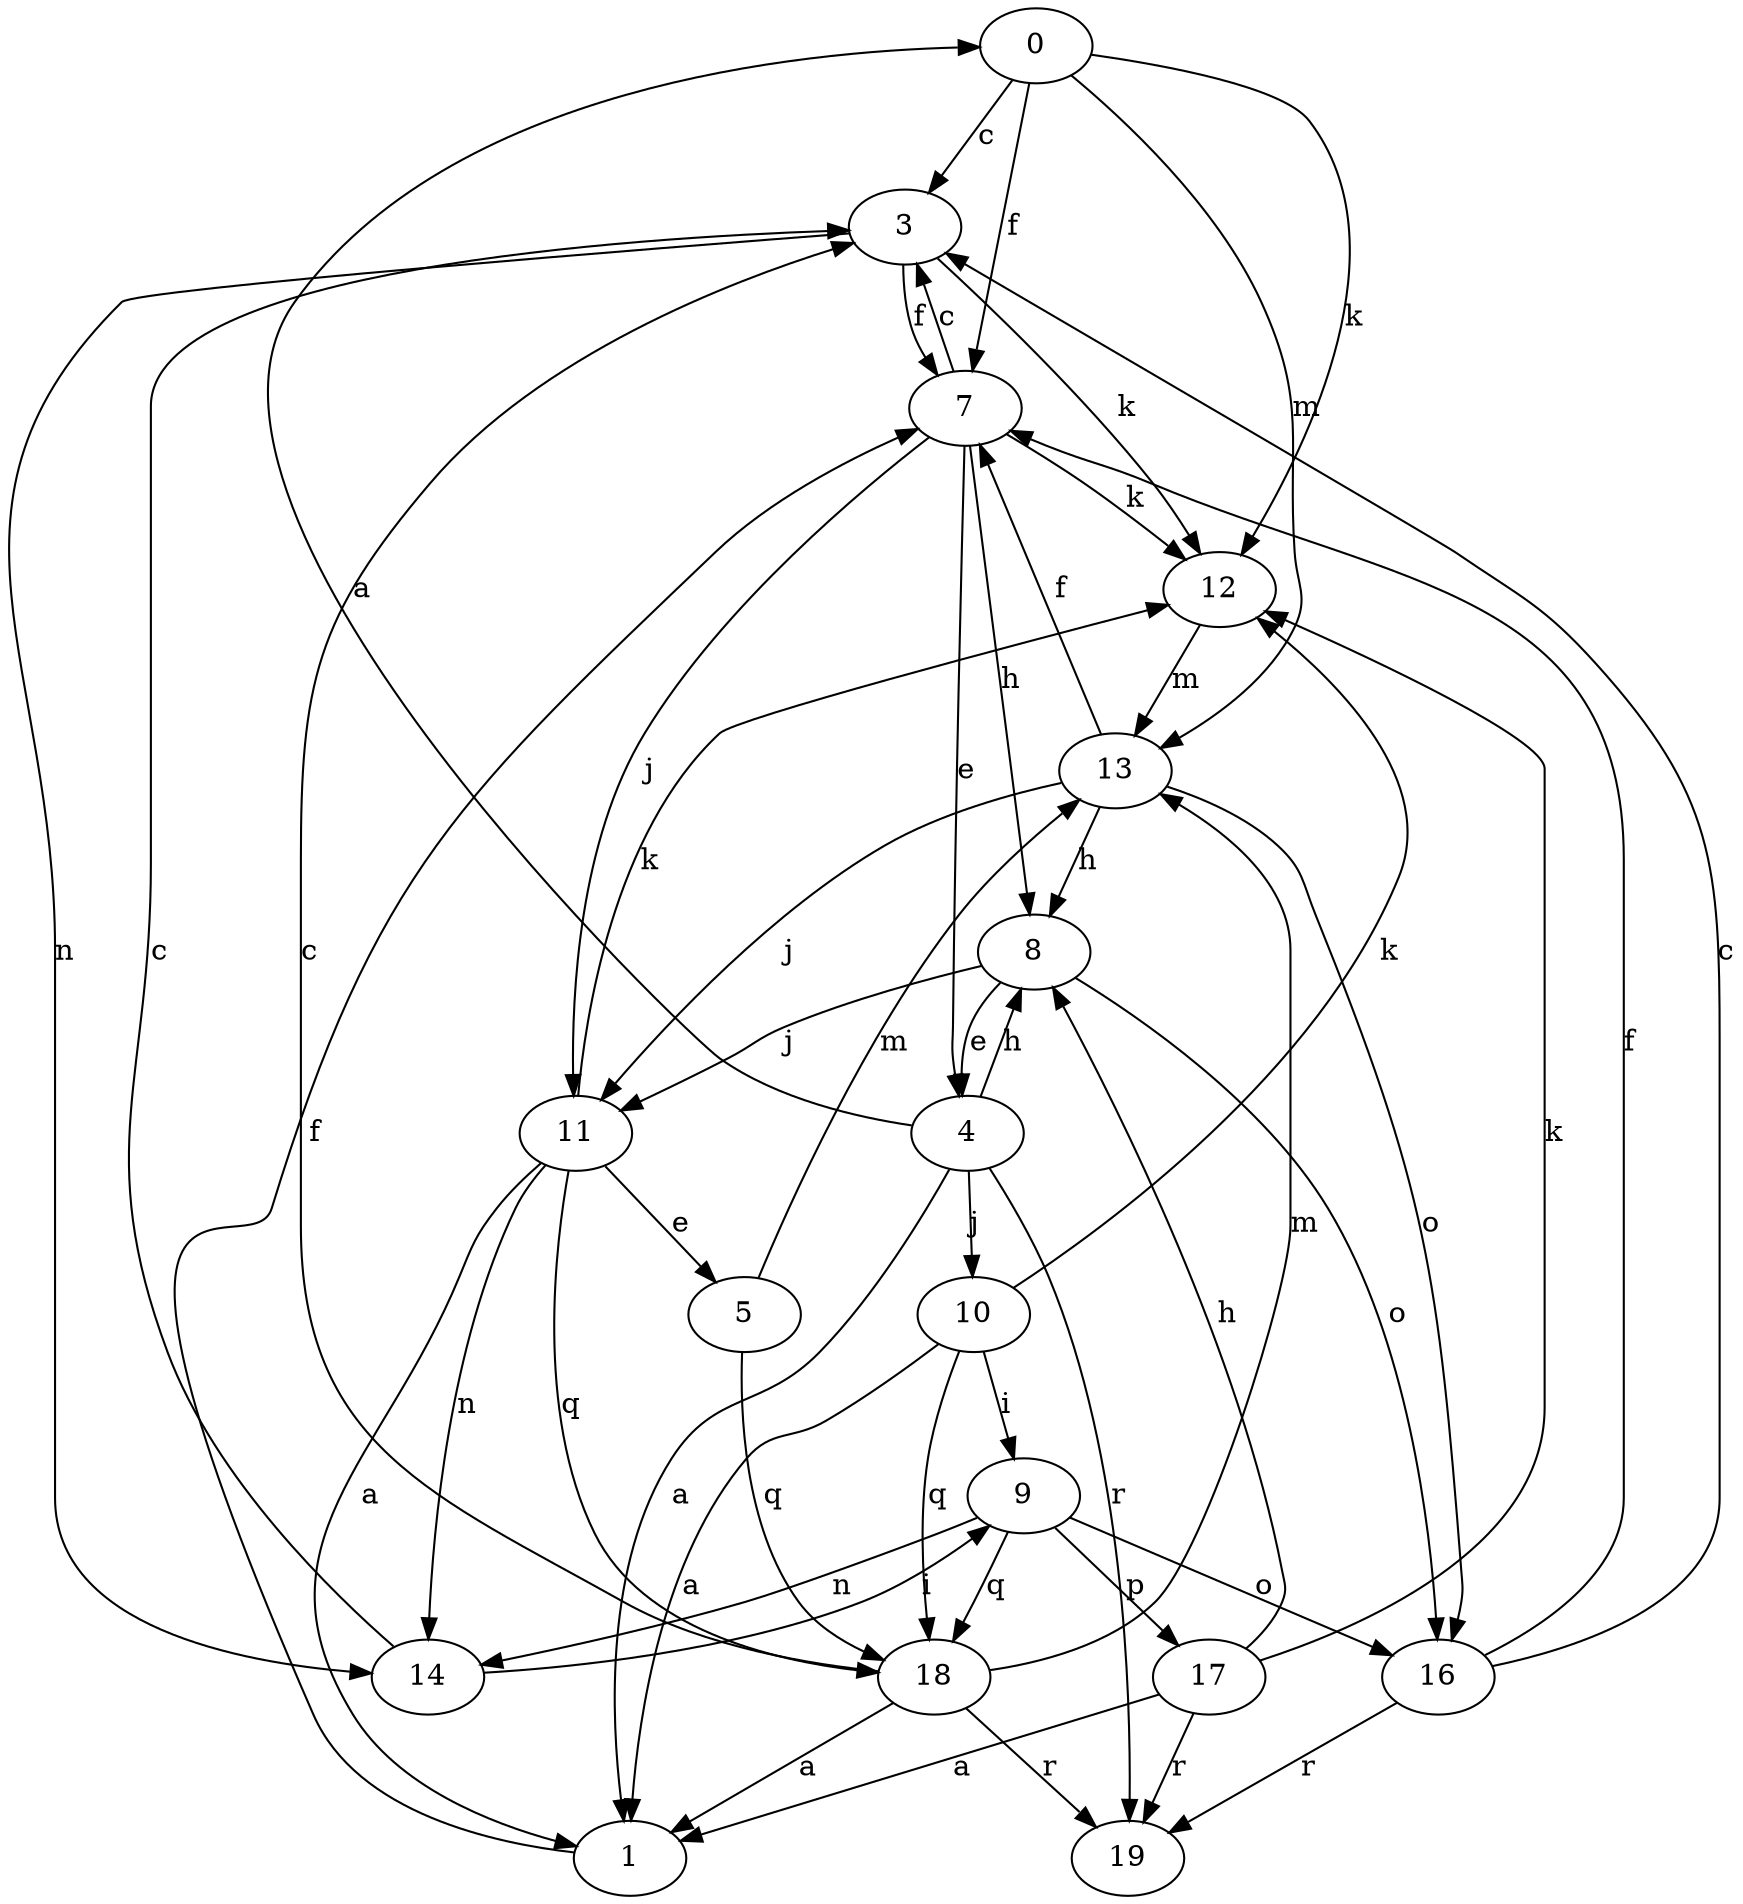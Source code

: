 strict digraph  {
0;
1;
3;
4;
5;
7;
8;
9;
10;
11;
12;
13;
14;
16;
17;
18;
19;
0 -> 3  [label=c];
0 -> 7  [label=f];
0 -> 12  [label=k];
0 -> 13  [label=m];
1 -> 7  [label=f];
3 -> 7  [label=f];
3 -> 12  [label=k];
3 -> 14  [label=n];
4 -> 0  [label=a];
4 -> 1  [label=a];
4 -> 8  [label=h];
4 -> 10  [label=j];
4 -> 19  [label=r];
5 -> 13  [label=m];
5 -> 18  [label=q];
7 -> 3  [label=c];
7 -> 4  [label=e];
7 -> 8  [label=h];
7 -> 11  [label=j];
7 -> 12  [label=k];
8 -> 4  [label=e];
8 -> 11  [label=j];
8 -> 16  [label=o];
9 -> 14  [label=n];
9 -> 16  [label=o];
9 -> 17  [label=p];
9 -> 18  [label=q];
10 -> 1  [label=a];
10 -> 9  [label=i];
10 -> 12  [label=k];
10 -> 18  [label=q];
11 -> 1  [label=a];
11 -> 5  [label=e];
11 -> 12  [label=k];
11 -> 14  [label=n];
11 -> 18  [label=q];
12 -> 13  [label=m];
13 -> 7  [label=f];
13 -> 8  [label=h];
13 -> 11  [label=j];
13 -> 16  [label=o];
14 -> 3  [label=c];
14 -> 9  [label=i];
16 -> 3  [label=c];
16 -> 7  [label=f];
16 -> 19  [label=r];
17 -> 1  [label=a];
17 -> 8  [label=h];
17 -> 12  [label=k];
17 -> 19  [label=r];
18 -> 1  [label=a];
18 -> 3  [label=c];
18 -> 13  [label=m];
18 -> 19  [label=r];
}
